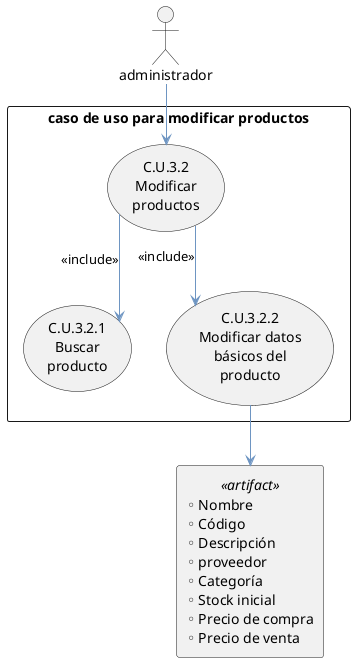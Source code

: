 @startuml
' Configuración de estilos
skinparam classAttributeIconSize 8
skinparam classFontSize 16
skinparam classFontName "Arial"
skinparam classBorderColor #212837
skinparam classHeaderFontColor #FFFFFF
skinparam classHeaderBackgroundColor #8BB9E6
skinparam classArrowColor #6E95C2
skinparam linetype ortho

' Actor
actor administrador

' Agrupación de casos de uso
rectangle "caso de uso para modificar productos" {
    usecase "C.U.3.2\nModificar\nproductos" as CU32
    usecase "C.U.3.2.1\nBuscar\nproducto" as CU321
    usecase "C.U.3.2.2\nModificar datos\nbásicos del\nproducto" as CU322

    CU32 --> CU321 : <<include>>
    CU32 --> CU322 : <<include>>
}

' Relación actor-caso de uso principal
administrador --> CU32

' Documento de información del producto
rectangle "◦ Nombre\n◦ Código\n◦ Descripción\n◦ proveedor\n◦ Categoría\n◦ Stock inicial\n◦ Precio de compra\n◦ Precio de venta" as DatosProducto <<artifact>>

' Relación entre CU322 y los datos del producto
CU322 --> DatosProducto

@enduml
